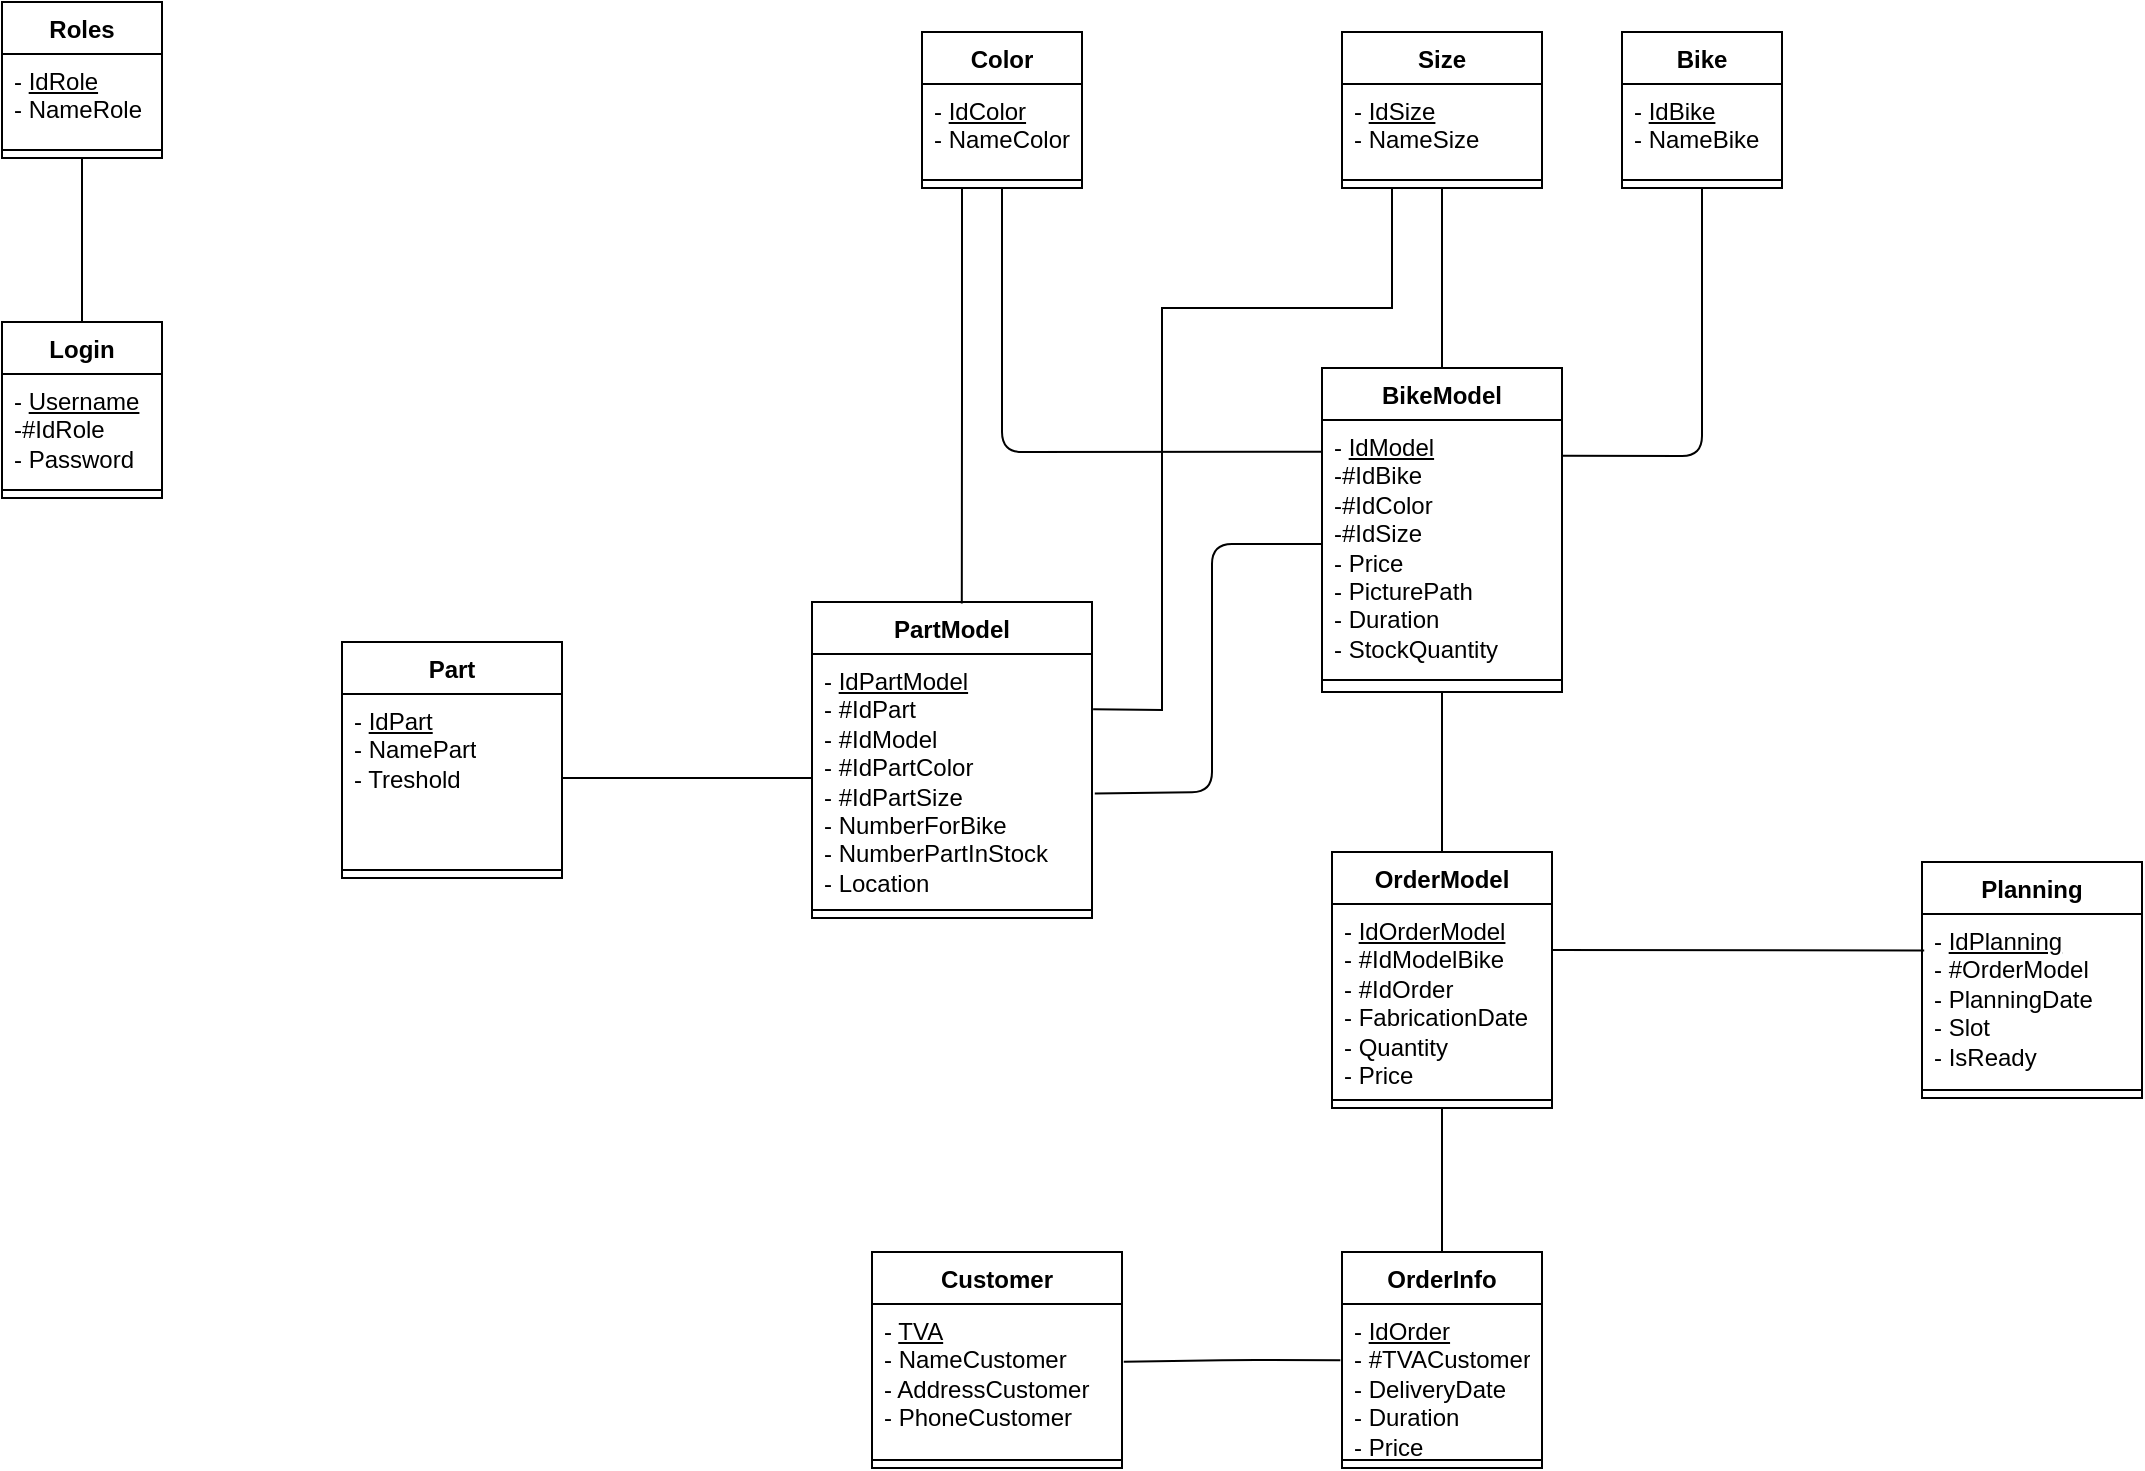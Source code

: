 <mxfile version="16.6.4" type="device"><diagram id="qX9gPibm-6a1j7SN708z" name="Page-1"><mxGraphModel dx="865" dy="483" grid="1" gridSize="10" guides="1" tooltips="1" connect="1" arrows="1" fold="1" page="1" pageScale="1" pageWidth="1169" pageHeight="827" math="0" shadow="0"><root><mxCell id="0"/><mxCell id="1" parent="0"/><mxCell id="ENc7fdtIQxXdfOa7vAIx-1" value="Login" style="swimlane;fontStyle=1;align=center;verticalAlign=top;childLayout=stackLayout;horizontal=1;startSize=26;horizontalStack=0;resizeParent=1;resizeParentMax=0;resizeLast=0;collapsible=1;marginBottom=0;" vertex="1" parent="1"><mxGeometry x="30" y="207" width="80" height="88" as="geometry"/></mxCell><mxCell id="ENc7fdtIQxXdfOa7vAIx-2" value="- &lt;u&gt;Username&lt;br&gt;&lt;/u&gt;-#IdRole&lt;br&gt;- Password" style="text;strokeColor=none;fillColor=none;align=left;verticalAlign=top;spacingLeft=4;spacingRight=4;overflow=hidden;rotatable=0;points=[[0,0.5],[1,0.5]];portConstraint=eastwest;fontStyle=0;html=1;" vertex="1" parent="ENc7fdtIQxXdfOa7vAIx-1"><mxGeometry y="26" width="80" height="54" as="geometry"/></mxCell><mxCell id="ENc7fdtIQxXdfOa7vAIx-3" value="" style="line;strokeWidth=1;fillColor=none;align=left;verticalAlign=middle;spacingTop=-1;spacingLeft=3;spacingRight=3;rotatable=0;labelPosition=right;points=[];portConstraint=eastwest;" vertex="1" parent="ENc7fdtIQxXdfOa7vAIx-1"><mxGeometry y="80" width="80" height="8" as="geometry"/></mxCell><mxCell id="ENc7fdtIQxXdfOa7vAIx-4" value="BikeModel" style="swimlane;fontStyle=1;align=center;verticalAlign=top;childLayout=stackLayout;horizontal=1;startSize=26;horizontalStack=0;resizeParent=1;resizeParentMax=0;resizeLast=0;collapsible=1;marginBottom=0;" vertex="1" parent="1"><mxGeometry x="690" y="230" width="120" height="162" as="geometry"/></mxCell><mxCell id="ENc7fdtIQxXdfOa7vAIx-5" value="- &lt;u&gt;IdModel&lt;/u&gt;&lt;br&gt;-#IdBike&lt;br&gt;-#IdColor&lt;br&gt;-#IdSize&lt;br&gt;- Price&lt;br&gt;- PicturePath&lt;br&gt;- Duration&lt;br&gt;- StockQuantity" style="text;strokeColor=none;fillColor=none;align=left;verticalAlign=top;spacingLeft=4;spacingRight=4;overflow=hidden;rotatable=0;points=[[0,0.5],[1,0.5]];portConstraint=eastwest;fontStyle=0;html=1;" vertex="1" parent="ENc7fdtIQxXdfOa7vAIx-4"><mxGeometry y="26" width="120" height="124" as="geometry"/></mxCell><mxCell id="ENc7fdtIQxXdfOa7vAIx-6" value="" style="line;strokeWidth=1;fillColor=none;align=left;verticalAlign=middle;spacingTop=-1;spacingLeft=3;spacingRight=3;rotatable=0;labelPosition=right;points=[];portConstraint=eastwest;" vertex="1" parent="ENc7fdtIQxXdfOa7vAIx-4"><mxGeometry y="150" width="120" height="12" as="geometry"/></mxCell><mxCell id="ENc7fdtIQxXdfOa7vAIx-7" value="OrderModel" style="swimlane;fontStyle=1;align=center;verticalAlign=top;childLayout=stackLayout;horizontal=1;startSize=26;horizontalStack=0;resizeParent=1;resizeParentMax=0;resizeLast=0;collapsible=1;marginBottom=0;" vertex="1" parent="1"><mxGeometry x="695" y="472" width="110" height="128" as="geometry"/></mxCell><mxCell id="ENc7fdtIQxXdfOa7vAIx-8" value="- &lt;u&gt;IdOrderModel&lt;/u&gt;&lt;br&gt;- #IdModelBike&lt;br&gt;- #IdOrder&lt;br&gt;- FabricationDate&lt;br&gt;- Quantity&lt;br&gt;- Price" style="text;strokeColor=none;fillColor=none;align=left;verticalAlign=top;spacingLeft=4;spacingRight=4;overflow=hidden;rotatable=0;points=[[0,0.5],[1,0.5]];portConstraint=eastwest;fontStyle=0;html=1;" vertex="1" parent="ENc7fdtIQxXdfOa7vAIx-7"><mxGeometry y="26" width="110" height="94" as="geometry"/></mxCell><mxCell id="ENc7fdtIQxXdfOa7vAIx-9" value="" style="line;strokeWidth=1;fillColor=none;align=left;verticalAlign=middle;spacingTop=-1;spacingLeft=3;spacingRight=3;rotatable=0;labelPosition=right;points=[];portConstraint=eastwest;" vertex="1" parent="ENc7fdtIQxXdfOa7vAIx-7"><mxGeometry y="120" width="110" height="8" as="geometry"/></mxCell><mxCell id="ENc7fdtIQxXdfOa7vAIx-10" value="OrderInfo" style="swimlane;fontStyle=1;align=center;verticalAlign=top;childLayout=stackLayout;horizontal=1;startSize=26;horizontalStack=0;resizeParent=1;resizeParentMax=0;resizeLast=0;collapsible=1;marginBottom=0;" vertex="1" parent="1"><mxGeometry x="700" y="672" width="100" height="108" as="geometry"/></mxCell><mxCell id="ENc7fdtIQxXdfOa7vAIx-11" value="- &lt;u&gt;IdOrder&lt;/u&gt;&lt;br&gt;- #TVACustomer&lt;br&gt;- DeliveryDate&lt;br&gt;- Duration&lt;br&gt;- Price" style="text;strokeColor=none;fillColor=none;align=left;verticalAlign=top;spacingLeft=4;spacingRight=4;overflow=hidden;rotatable=0;points=[[0,0.5],[1,0.5]];portConstraint=eastwest;fontStyle=0;html=1;" vertex="1" parent="ENc7fdtIQxXdfOa7vAIx-10"><mxGeometry y="26" width="100" height="74" as="geometry"/></mxCell><mxCell id="ENc7fdtIQxXdfOa7vAIx-12" value="" style="line;strokeWidth=1;fillColor=none;align=left;verticalAlign=middle;spacingTop=-1;spacingLeft=3;spacingRight=3;rotatable=0;labelPosition=right;points=[];portConstraint=eastwest;" vertex="1" parent="ENc7fdtIQxXdfOa7vAIx-10"><mxGeometry y="100" width="100" height="8" as="geometry"/></mxCell><mxCell id="ENc7fdtIQxXdfOa7vAIx-13" value="Part" style="swimlane;fontStyle=1;align=center;verticalAlign=top;childLayout=stackLayout;horizontal=1;startSize=26;horizontalStack=0;resizeParent=1;resizeParentMax=0;resizeLast=0;collapsible=1;marginBottom=0;" vertex="1" parent="1"><mxGeometry x="200" y="367" width="110" height="118" as="geometry"/></mxCell><mxCell id="ENc7fdtIQxXdfOa7vAIx-14" value="- &lt;u&gt;IdPart&lt;/u&gt;&lt;br&gt;- NamePart&lt;br&gt;- Treshold" style="text;strokeColor=none;fillColor=none;align=left;verticalAlign=top;spacingLeft=4;spacingRight=4;overflow=hidden;rotatable=0;points=[[0,0.5],[1,0.5]];portConstraint=eastwest;fontStyle=0;html=1;" vertex="1" parent="ENc7fdtIQxXdfOa7vAIx-13"><mxGeometry y="26" width="110" height="84" as="geometry"/></mxCell><mxCell id="ENc7fdtIQxXdfOa7vAIx-15" value="" style="line;strokeWidth=1;fillColor=none;align=left;verticalAlign=middle;spacingTop=-1;spacingLeft=3;spacingRight=3;rotatable=0;labelPosition=right;points=[];portConstraint=eastwest;" vertex="1" parent="ENc7fdtIQxXdfOa7vAIx-13"><mxGeometry y="110" width="110" height="8" as="geometry"/></mxCell><mxCell id="ENc7fdtIQxXdfOa7vAIx-16" value="PartModel" style="swimlane;fontStyle=1;align=center;verticalAlign=top;childLayout=stackLayout;horizontal=1;startSize=26;horizontalStack=0;resizeParent=1;resizeParentMax=0;resizeLast=0;collapsible=1;marginBottom=0;" vertex="1" parent="1"><mxGeometry x="435" y="347" width="140" height="158" as="geometry"/></mxCell><mxCell id="ENc7fdtIQxXdfOa7vAIx-17" value="- &lt;u&gt;IdPartModel&lt;/u&gt;&lt;br&gt;- #IdPart&lt;br&gt;- #IdModel&lt;br&gt;- #IdPartColor&lt;br&gt;- #IdPartSize&lt;br&gt;- NumberForBike&lt;br&gt;- NumberPartInStock&lt;br&gt;- Location" style="text;strokeColor=none;fillColor=none;align=left;verticalAlign=top;spacingLeft=4;spacingRight=4;overflow=hidden;rotatable=0;points=[[0,0.5],[1,0.5]];portConstraint=eastwest;fontStyle=0;html=1;" vertex="1" parent="ENc7fdtIQxXdfOa7vAIx-16"><mxGeometry y="26" width="140" height="124" as="geometry"/></mxCell><mxCell id="ENc7fdtIQxXdfOa7vAIx-18" value="" style="line;strokeWidth=1;fillColor=none;align=left;verticalAlign=middle;spacingTop=-1;spacingLeft=3;spacingRight=3;rotatable=0;labelPosition=right;points=[];portConstraint=eastwest;" vertex="1" parent="ENc7fdtIQxXdfOa7vAIx-16"><mxGeometry y="150" width="140" height="8" as="geometry"/></mxCell><mxCell id="ENc7fdtIQxXdfOa7vAIx-19" value="" style="endArrow=none;html=1;entryX=0.5;entryY=1;entryDx=0;entryDy=0;exitX=0.5;exitY=0;exitDx=0;exitDy=0;" edge="1" parent="1" source="ENc7fdtIQxXdfOa7vAIx-7" target="ENc7fdtIQxXdfOa7vAIx-4"><mxGeometry width="50" height="50" relative="1" as="geometry"><mxPoint x="590" y="350" as="sourcePoint"/><mxPoint x="640" y="300" as="targetPoint"/></mxGeometry></mxCell><mxCell id="ENc7fdtIQxXdfOa7vAIx-20" value="" style="endArrow=none;html=1;entryX=0;entryY=0.5;entryDx=0;entryDy=0;exitX=1.01;exitY=0.562;exitDx=0;exitDy=0;exitPerimeter=0;" edge="1" parent="1" source="ENc7fdtIQxXdfOa7vAIx-17" target="ENc7fdtIQxXdfOa7vAIx-5"><mxGeometry width="50" height="50" relative="1" as="geometry"><mxPoint x="580" y="442" as="sourcePoint"/><mxPoint x="729.8" y="338" as="targetPoint"/><Array as="points"><mxPoint x="635" y="442"/><mxPoint x="635" y="318"/></Array></mxGeometry></mxCell><mxCell id="ENc7fdtIQxXdfOa7vAIx-21" value="" style="endArrow=none;html=1;entryX=0.5;entryY=1;entryDx=0;entryDy=0;exitX=0.5;exitY=0;exitDx=0;exitDy=0;" edge="1" parent="1" source="ENc7fdtIQxXdfOa7vAIx-10" target="ENc7fdtIQxXdfOa7vAIx-7"><mxGeometry width="50" height="50" relative="1" as="geometry"><mxPoint x="625" y="460" as="sourcePoint"/><mxPoint x="675" y="410" as="targetPoint"/></mxGeometry></mxCell><mxCell id="ENc7fdtIQxXdfOa7vAIx-22" value="Customer" style="swimlane;fontStyle=1;align=center;verticalAlign=top;childLayout=stackLayout;horizontal=1;startSize=26;horizontalStack=0;resizeParent=1;resizeParentMax=0;resizeLast=0;collapsible=1;marginBottom=0;" vertex="1" parent="1"><mxGeometry x="465" y="672" width="125" height="108" as="geometry"/></mxCell><mxCell id="ENc7fdtIQxXdfOa7vAIx-23" value="- &lt;u&gt;TVA&lt;/u&gt;&lt;br&gt;- NameCustomer&lt;br&gt;- AddressCustomer&lt;br&gt;- PhoneCustomer" style="text;strokeColor=none;fillColor=none;align=left;verticalAlign=top;spacingLeft=4;spacingRight=4;overflow=hidden;rotatable=0;points=[[0,0.5],[1,0.5]];portConstraint=eastwest;fontStyle=0;html=1;" vertex="1" parent="ENc7fdtIQxXdfOa7vAIx-22"><mxGeometry y="26" width="125" height="74" as="geometry"/></mxCell><mxCell id="ENc7fdtIQxXdfOa7vAIx-24" value="" style="line;strokeWidth=1;fillColor=none;align=left;verticalAlign=middle;spacingTop=-1;spacingLeft=3;spacingRight=3;rotatable=0;labelPosition=right;points=[];portConstraint=eastwest;" vertex="1" parent="ENc7fdtIQxXdfOa7vAIx-22"><mxGeometry y="100" width="125" height="8" as="geometry"/></mxCell><mxCell id="ENc7fdtIQxXdfOa7vAIx-25" value="" style="endArrow=none;html=1;exitX=1.007;exitY=0.39;exitDx=0;exitDy=0;entryX=-0.008;entryY=0.38;entryDx=0;entryDy=0;entryPerimeter=0;exitPerimeter=0;" edge="1" parent="1" source="ENc7fdtIQxXdfOa7vAIx-23" target="ENc7fdtIQxXdfOa7vAIx-11"><mxGeometry width="50" height="50" relative="1" as="geometry"><mxPoint x="640" y="702" as="sourcePoint"/><mxPoint x="690" y="652" as="targetPoint"/><Array as="points"><mxPoint x="650" y="726"/></Array></mxGeometry></mxCell><mxCell id="ENc7fdtIQxXdfOa7vAIx-50" style="edgeStyle=orthogonalEdgeStyle;rounded=0;orthogonalLoop=1;jettySize=auto;html=1;exitX=0.25;exitY=1;exitDx=0;exitDy=0;entryX=0.535;entryY=0.005;entryDx=0;entryDy=0;entryPerimeter=0;endArrow=none;endFill=0;" edge="1" parent="1" source="ENc7fdtIQxXdfOa7vAIx-26" target="ENc7fdtIQxXdfOa7vAIx-16"><mxGeometry relative="1" as="geometry"/></mxCell><mxCell id="ENc7fdtIQxXdfOa7vAIx-26" value="Color" style="swimlane;fontStyle=1;align=center;verticalAlign=top;childLayout=stackLayout;horizontal=1;startSize=26;horizontalStack=0;resizeParent=1;resizeParentMax=0;resizeLast=0;collapsible=1;marginBottom=0;" vertex="1" parent="1"><mxGeometry x="490" y="62" width="80" height="78" as="geometry"/></mxCell><mxCell id="ENc7fdtIQxXdfOa7vAIx-27" value="- &lt;u&gt;IdColor&lt;/u&gt;&lt;br&gt;- NameColor" style="text;strokeColor=none;fillColor=none;align=left;verticalAlign=top;spacingLeft=4;spacingRight=4;overflow=hidden;rotatable=0;points=[[0,0.5],[1,0.5]];portConstraint=eastwest;fontStyle=0;html=1;" vertex="1" parent="ENc7fdtIQxXdfOa7vAIx-26"><mxGeometry y="26" width="80" height="44" as="geometry"/></mxCell><mxCell id="ENc7fdtIQxXdfOa7vAIx-28" value="" style="line;strokeWidth=1;fillColor=none;align=left;verticalAlign=middle;spacingTop=-1;spacingLeft=3;spacingRight=3;rotatable=0;labelPosition=right;points=[];portConstraint=eastwest;" vertex="1" parent="ENc7fdtIQxXdfOa7vAIx-26"><mxGeometry y="70" width="80" height="8" as="geometry"/></mxCell><mxCell id="ENc7fdtIQxXdfOa7vAIx-29" value="Size" style="swimlane;fontStyle=1;align=center;verticalAlign=top;childLayout=stackLayout;horizontal=1;startSize=26;horizontalStack=0;resizeParent=1;resizeParentMax=0;resizeLast=0;collapsible=1;marginBottom=0;" vertex="1" parent="1"><mxGeometry x="700" y="62" width="100" height="78" as="geometry"/></mxCell><mxCell id="ENc7fdtIQxXdfOa7vAIx-30" value="- &lt;u&gt;IdSize&lt;/u&gt;&lt;br&gt;- NameSize" style="text;strokeColor=none;fillColor=none;align=left;verticalAlign=top;spacingLeft=4;spacingRight=4;overflow=hidden;rotatable=0;points=[[0,0.5],[1,0.5]];portConstraint=eastwest;fontStyle=0;html=1;" vertex="1" parent="ENc7fdtIQxXdfOa7vAIx-29"><mxGeometry y="26" width="100" height="44" as="geometry"/></mxCell><mxCell id="ENc7fdtIQxXdfOa7vAIx-31" value="" style="line;strokeWidth=1;fillColor=none;align=left;verticalAlign=middle;spacingTop=-1;spacingLeft=3;spacingRight=3;rotatable=0;labelPosition=right;points=[];portConstraint=eastwest;" vertex="1" parent="ENc7fdtIQxXdfOa7vAIx-29"><mxGeometry y="70" width="100" height="8" as="geometry"/></mxCell><mxCell id="ENc7fdtIQxXdfOa7vAIx-32" value="Bike" style="swimlane;fontStyle=1;align=center;verticalAlign=top;childLayout=stackLayout;horizontal=1;startSize=26;horizontalStack=0;resizeParent=1;resizeParentMax=0;resizeLast=0;collapsible=1;marginBottom=0;" vertex="1" parent="1"><mxGeometry x="840" y="62" width="80" height="78" as="geometry"/></mxCell><mxCell id="ENc7fdtIQxXdfOa7vAIx-33" value="- &lt;u&gt;IdBike&lt;/u&gt;&lt;br&gt;- NameBike" style="text;strokeColor=none;fillColor=none;align=left;verticalAlign=top;spacingLeft=4;spacingRight=4;overflow=hidden;rotatable=0;points=[[0,0.5],[1,0.5]];portConstraint=eastwest;fontStyle=0;html=1;" vertex="1" parent="ENc7fdtIQxXdfOa7vAIx-32"><mxGeometry y="26" width="80" height="44" as="geometry"/></mxCell><mxCell id="ENc7fdtIQxXdfOa7vAIx-34" value="" style="line;strokeWidth=1;fillColor=none;align=left;verticalAlign=middle;spacingTop=-1;spacingLeft=3;spacingRight=3;rotatable=0;labelPosition=right;points=[];portConstraint=eastwest;" vertex="1" parent="ENc7fdtIQxXdfOa7vAIx-32"><mxGeometry y="70" width="80" height="8" as="geometry"/></mxCell><mxCell id="ENc7fdtIQxXdfOa7vAIx-35" value="" style="curved=1;endArrow=none;html=1;rounded=0;entryX=0.5;entryY=1;entryDx=0;entryDy=0;endFill=0;exitX=0.5;exitY=0;exitDx=0;exitDy=0;" edge="1" parent="1" source="ENc7fdtIQxXdfOa7vAIx-4" target="ENc7fdtIQxXdfOa7vAIx-29"><mxGeometry width="50" height="50" relative="1" as="geometry"><mxPoint x="730" y="230" as="sourcePoint"/><mxPoint x="850" y="170" as="targetPoint"/><Array as="points"/></mxGeometry></mxCell><mxCell id="ENc7fdtIQxXdfOa7vAIx-36" value="" style="endArrow=none;html=1;entryX=0.5;entryY=1;entryDx=0;entryDy=0;exitX=1.003;exitY=0.144;exitDx=0;exitDy=0;exitPerimeter=0;" edge="1" parent="1" source="ENc7fdtIQxXdfOa7vAIx-5" target="ENc7fdtIQxXdfOa7vAIx-32"><mxGeometry width="50" height="50" relative="1" as="geometry"><mxPoint x="815" y="274" as="sourcePoint"/><mxPoint x="805" y="152" as="targetPoint"/><Array as="points"><mxPoint x="880" y="274"/></Array></mxGeometry></mxCell><mxCell id="ENc7fdtIQxXdfOa7vAIx-37" value="" style="endArrow=none;html=1;exitX=0.5;exitY=1;exitDx=0;exitDy=0;entryX=0.003;entryY=0.128;entryDx=0;entryDy=0;entryPerimeter=0;" edge="1" parent="1" source="ENc7fdtIQxXdfOa7vAIx-26" target="ENc7fdtIQxXdfOa7vAIx-5"><mxGeometry width="50" height="50" relative="1" as="geometry"><mxPoint x="645" y="192" as="sourcePoint"/><mxPoint x="695" y="142" as="targetPoint"/><Array as="points"><mxPoint x="530" y="272"/></Array></mxGeometry></mxCell><mxCell id="ENc7fdtIQxXdfOa7vAIx-38" style="edgeStyle=orthogonalEdgeStyle;rounded=0;orthogonalLoop=1;jettySize=auto;html=1;exitX=1;exitY=0.5;exitDx=0;exitDy=0;entryX=0;entryY=0.5;entryDx=0;entryDy=0;endArrow=none;endFill=0;" edge="1" parent="1" source="ENc7fdtIQxXdfOa7vAIx-14" target="ENc7fdtIQxXdfOa7vAIx-17"><mxGeometry relative="1" as="geometry"/></mxCell><mxCell id="ENc7fdtIQxXdfOa7vAIx-39" style="edgeStyle=orthogonalEdgeStyle;rounded=0;orthogonalLoop=1;jettySize=auto;html=1;entryX=0.5;entryY=0;entryDx=0;entryDy=0;endArrow=none;endFill=0;" edge="1" parent="1" source="ENc7fdtIQxXdfOa7vAIx-40" target="ENc7fdtIQxXdfOa7vAIx-1"><mxGeometry relative="1" as="geometry"/></mxCell><mxCell id="ENc7fdtIQxXdfOa7vAIx-40" value="Roles" style="swimlane;fontStyle=1;align=center;verticalAlign=top;childLayout=stackLayout;horizontal=1;startSize=26;horizontalStack=0;resizeParent=1;resizeParentMax=0;resizeLast=0;collapsible=1;marginBottom=0;" vertex="1" parent="1"><mxGeometry x="30" y="47" width="80" height="78" as="geometry"/></mxCell><mxCell id="ENc7fdtIQxXdfOa7vAIx-41" value="- &lt;u&gt;IdRole&lt;/u&gt;&lt;br&gt;- NameRole" style="text;strokeColor=none;fillColor=none;align=left;verticalAlign=top;spacingLeft=4;spacingRight=4;overflow=hidden;rotatable=0;points=[[0,0.5],[1,0.5]];portConstraint=eastwest;fontStyle=0;html=1;" vertex="1" parent="ENc7fdtIQxXdfOa7vAIx-40"><mxGeometry y="26" width="80" height="44" as="geometry"/></mxCell><mxCell id="ENc7fdtIQxXdfOa7vAIx-42" value="" style="line;strokeWidth=1;fillColor=none;align=left;verticalAlign=middle;spacingTop=-1;spacingLeft=3;spacingRight=3;rotatable=0;labelPosition=right;points=[];portConstraint=eastwest;" vertex="1" parent="ENc7fdtIQxXdfOa7vAIx-40"><mxGeometry y="70" width="80" height="8" as="geometry"/></mxCell><mxCell id="ENc7fdtIQxXdfOa7vAIx-43" value="Planning" style="swimlane;fontStyle=1;align=center;verticalAlign=top;childLayout=stackLayout;horizontal=1;startSize=26;horizontalStack=0;resizeParent=1;resizeParentMax=0;resizeLast=0;collapsible=1;marginBottom=0;" vertex="1" parent="1"><mxGeometry x="990" y="477" width="110" height="118" as="geometry"/></mxCell><mxCell id="ENc7fdtIQxXdfOa7vAIx-44" value="- &lt;u&gt;IdPlanning&lt;/u&gt;&lt;br&gt;- #OrderModel&lt;br&gt;- PlanningDate&lt;br&gt;- Slot&lt;br&gt;- IsReady" style="text;strokeColor=none;fillColor=none;align=left;verticalAlign=top;spacingLeft=4;spacingRight=4;overflow=hidden;rotatable=0;points=[[0,0.5],[1,0.5]];portConstraint=eastwest;fontStyle=0;html=1;" vertex="1" parent="ENc7fdtIQxXdfOa7vAIx-43"><mxGeometry y="26" width="110" height="84" as="geometry"/></mxCell><mxCell id="ENc7fdtIQxXdfOa7vAIx-45" value="" style="line;strokeWidth=1;fillColor=none;align=left;verticalAlign=middle;spacingTop=-1;spacingLeft=3;spacingRight=3;rotatable=0;labelPosition=right;points=[];portConstraint=eastwest;" vertex="1" parent="ENc7fdtIQxXdfOa7vAIx-43"><mxGeometry y="110" width="110" height="8" as="geometry"/></mxCell><mxCell id="ENc7fdtIQxXdfOa7vAIx-46" value="" style="endArrow=none;html=1;rounded=0;entryX=0.01;entryY=0.217;entryDx=0;entryDy=0;entryPerimeter=0;exitX=1.001;exitY=0.245;exitDx=0;exitDy=0;exitPerimeter=0;" edge="1" parent="1" source="ENc7fdtIQxXdfOa7vAIx-8" target="ENc7fdtIQxXdfOa7vAIx-44"><mxGeometry width="50" height="50" relative="1" as="geometry"><mxPoint x="810" y="521" as="sourcePoint"/><mxPoint x="875" y="232" as="targetPoint"/></mxGeometry></mxCell><mxCell id="ENc7fdtIQxXdfOa7vAIx-54" value="" style="endArrow=none;html=1;rounded=0;entryX=0.25;entryY=1;entryDx=0;entryDy=0;exitX=1.004;exitY=0.223;exitDx=0;exitDy=0;exitPerimeter=0;" edge="1" parent="1" source="ENc7fdtIQxXdfOa7vAIx-17" target="ENc7fdtIQxXdfOa7vAIx-29"><mxGeometry width="50" height="50" relative="1" as="geometry"><mxPoint x="580" y="270" as="sourcePoint"/><mxPoint x="630" y="220" as="targetPoint"/><Array as="points"><mxPoint x="610" y="401"/><mxPoint x="610" y="200"/><mxPoint x="725" y="200"/></Array></mxGeometry></mxCell></root></mxGraphModel></diagram></mxfile>